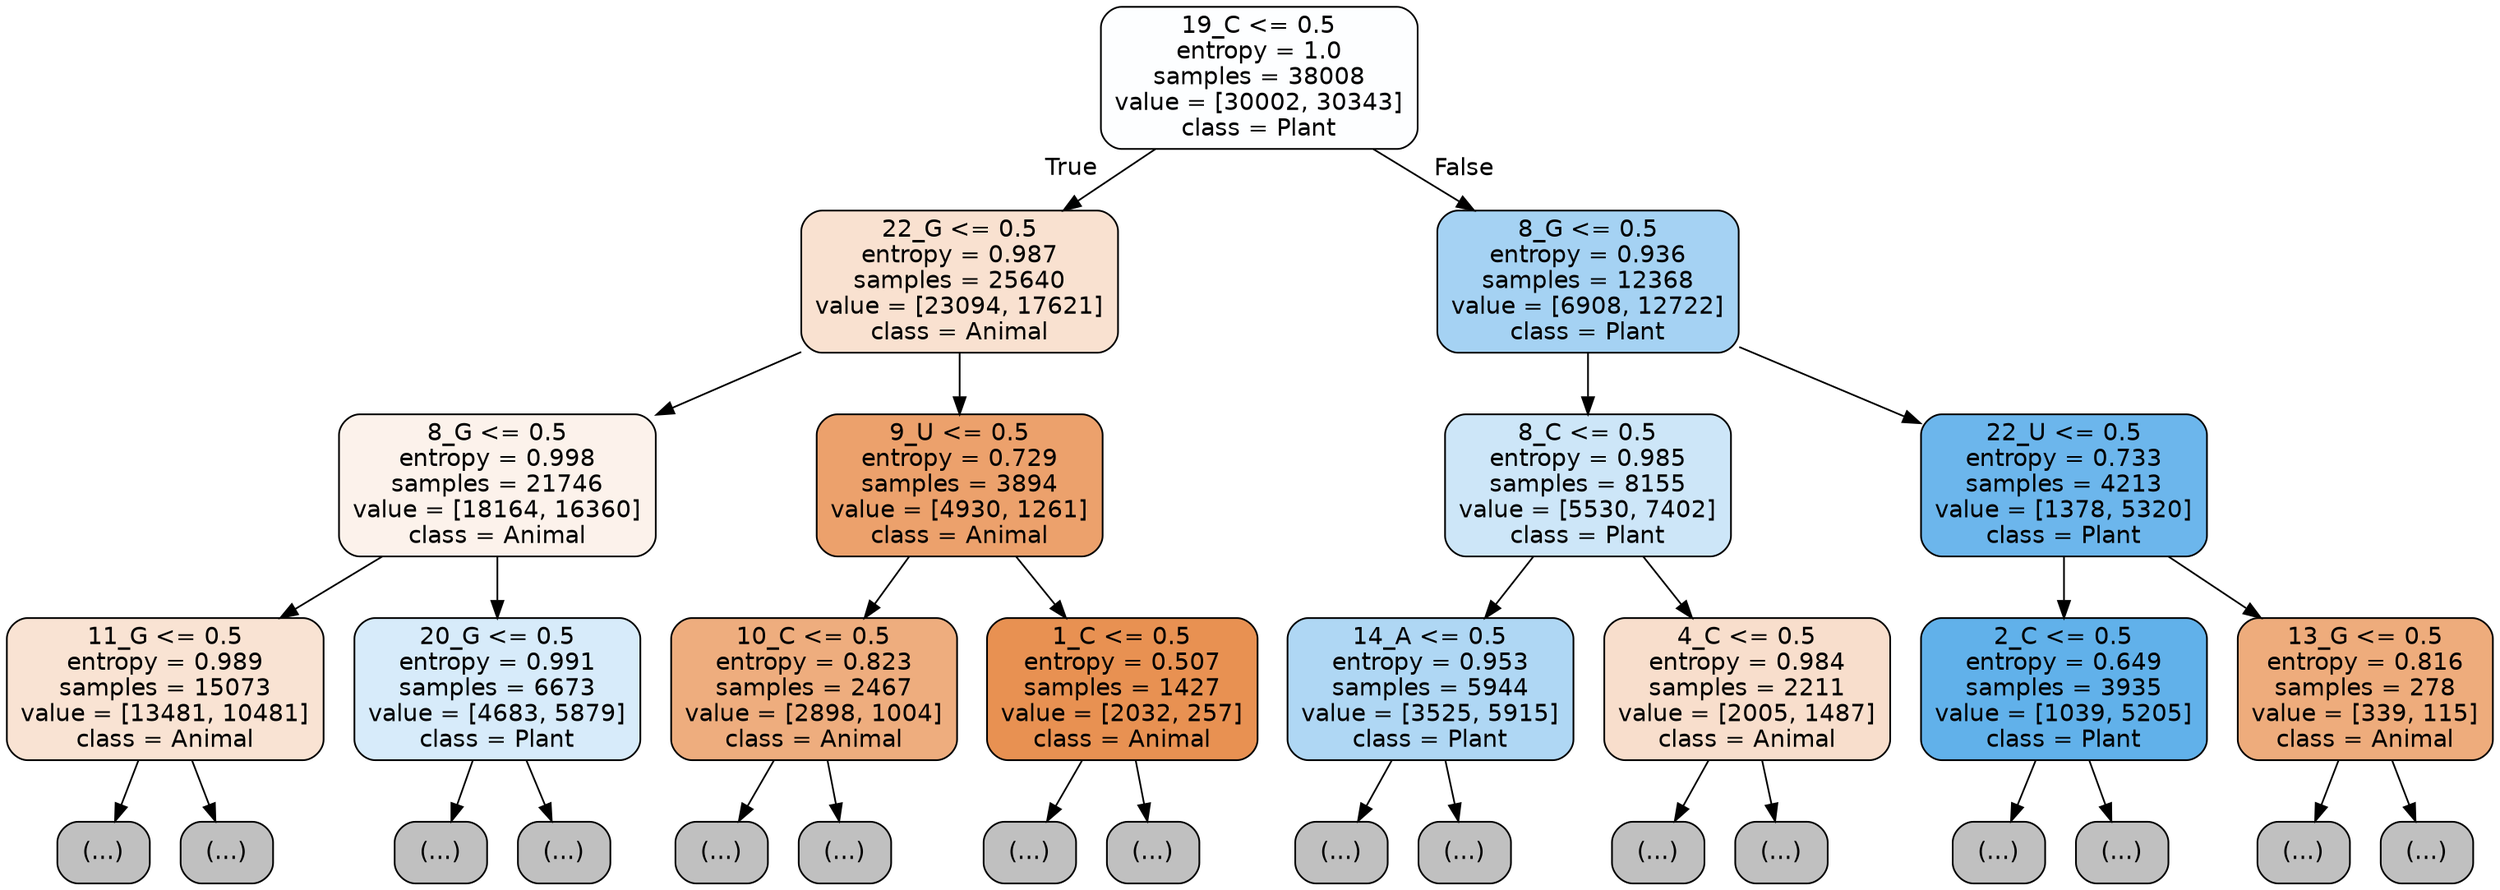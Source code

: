 digraph Tree {
node [shape=box, style="filled, rounded", color="black", fontname="helvetica"] ;
edge [fontname="helvetica"] ;
0 [label="19_C <= 0.5\nentropy = 1.0\nsamples = 38008\nvalue = [30002, 30343]\nclass = Plant", fillcolor="#fdfeff"] ;
1 [label="22_G <= 0.5\nentropy = 0.987\nsamples = 25640\nvalue = [23094, 17621]\nclass = Animal", fillcolor="#f9e1d0"] ;
0 -> 1 [labeldistance=2.5, labelangle=45, headlabel="True"] ;
2 [label="8_G <= 0.5\nentropy = 0.998\nsamples = 21746\nvalue = [18164, 16360]\nclass = Animal", fillcolor="#fcf2eb"] ;
1 -> 2 ;
3 [label="11_G <= 0.5\nentropy = 0.989\nsamples = 15073\nvalue = [13481, 10481]\nclass = Animal", fillcolor="#f9e3d3"] ;
2 -> 3 ;
4 [label="(...)", fillcolor="#C0C0C0"] ;
3 -> 4 ;
6009 [label="(...)", fillcolor="#C0C0C0"] ;
3 -> 6009 ;
8180 [label="20_G <= 0.5\nentropy = 0.991\nsamples = 6673\nvalue = [4683, 5879]\nclass = Plant", fillcolor="#d7ebfa"] ;
2 -> 8180 ;
8181 [label="(...)", fillcolor="#C0C0C0"] ;
8180 -> 8181 ;
10312 [label="(...)", fillcolor="#C0C0C0"] ;
8180 -> 10312 ;
11177 [label="9_U <= 0.5\nentropy = 0.729\nsamples = 3894\nvalue = [4930, 1261]\nclass = Animal", fillcolor="#eca16c"] ;
1 -> 11177 ;
11178 [label="10_C <= 0.5\nentropy = 0.823\nsamples = 2467\nvalue = [2898, 1004]\nclass = Animal", fillcolor="#eead7e"] ;
11177 -> 11178 ;
11179 [label="(...)", fillcolor="#C0C0C0"] ;
11178 -> 11179 ;
11926 [label="(...)", fillcolor="#C0C0C0"] ;
11178 -> 11926 ;
12137 [label="1_C <= 0.5\nentropy = 0.507\nsamples = 1427\nvalue = [2032, 257]\nclass = Animal", fillcolor="#e89152"] ;
11177 -> 12137 ;
12138 [label="(...)", fillcolor="#C0C0C0"] ;
12137 -> 12138 ;
12471 [label="(...)", fillcolor="#C0C0C0"] ;
12137 -> 12471 ;
12550 [label="8_G <= 0.5\nentropy = 0.936\nsamples = 12368\nvalue = [6908, 12722]\nclass = Plant", fillcolor="#a5d2f3"] ;
0 -> 12550 [labeldistance=2.5, labelangle=-45, headlabel="False"] ;
12551 [label="8_C <= 0.5\nentropy = 0.985\nsamples = 8155\nvalue = [5530, 7402]\nclass = Plant", fillcolor="#cde6f8"] ;
12550 -> 12551 ;
12552 [label="14_A <= 0.5\nentropy = 0.953\nsamples = 5944\nvalue = [3525, 5915]\nclass = Plant", fillcolor="#afd7f4"] ;
12551 -> 12552 ;
12553 [label="(...)", fillcolor="#C0C0C0"] ;
12552 -> 12553 ;
14296 [label="(...)", fillcolor="#C0C0C0"] ;
12552 -> 14296 ;
14803 [label="4_C <= 0.5\nentropy = 0.984\nsamples = 2211\nvalue = [2005, 1487]\nclass = Animal", fillcolor="#f8decc"] ;
12551 -> 14803 ;
14804 [label="(...)", fillcolor="#C0C0C0"] ;
14803 -> 14804 ;
15515 [label="(...)", fillcolor="#C0C0C0"] ;
14803 -> 15515 ;
15762 [label="22_U <= 0.5\nentropy = 0.733\nsamples = 4213\nvalue = [1378, 5320]\nclass = Plant", fillcolor="#6cb6ec"] ;
12550 -> 15762 ;
15763 [label="2_C <= 0.5\nentropy = 0.649\nsamples = 3935\nvalue = [1039, 5205]\nclass = Plant", fillcolor="#61b1ea"] ;
15762 -> 15763 ;
15764 [label="(...)", fillcolor="#C0C0C0"] ;
15763 -> 15764 ;
16489 [label="(...)", fillcolor="#C0C0C0"] ;
15763 -> 16489 ;
16674 [label="13_G <= 0.5\nentropy = 0.816\nsamples = 278\nvalue = [339, 115]\nclass = Animal", fillcolor="#eeac7c"] ;
15762 -> 16674 ;
16675 [label="(...)", fillcolor="#C0C0C0"] ;
16674 -> 16675 ;
16756 [label="(...)", fillcolor="#C0C0C0"] ;
16674 -> 16756 ;
}